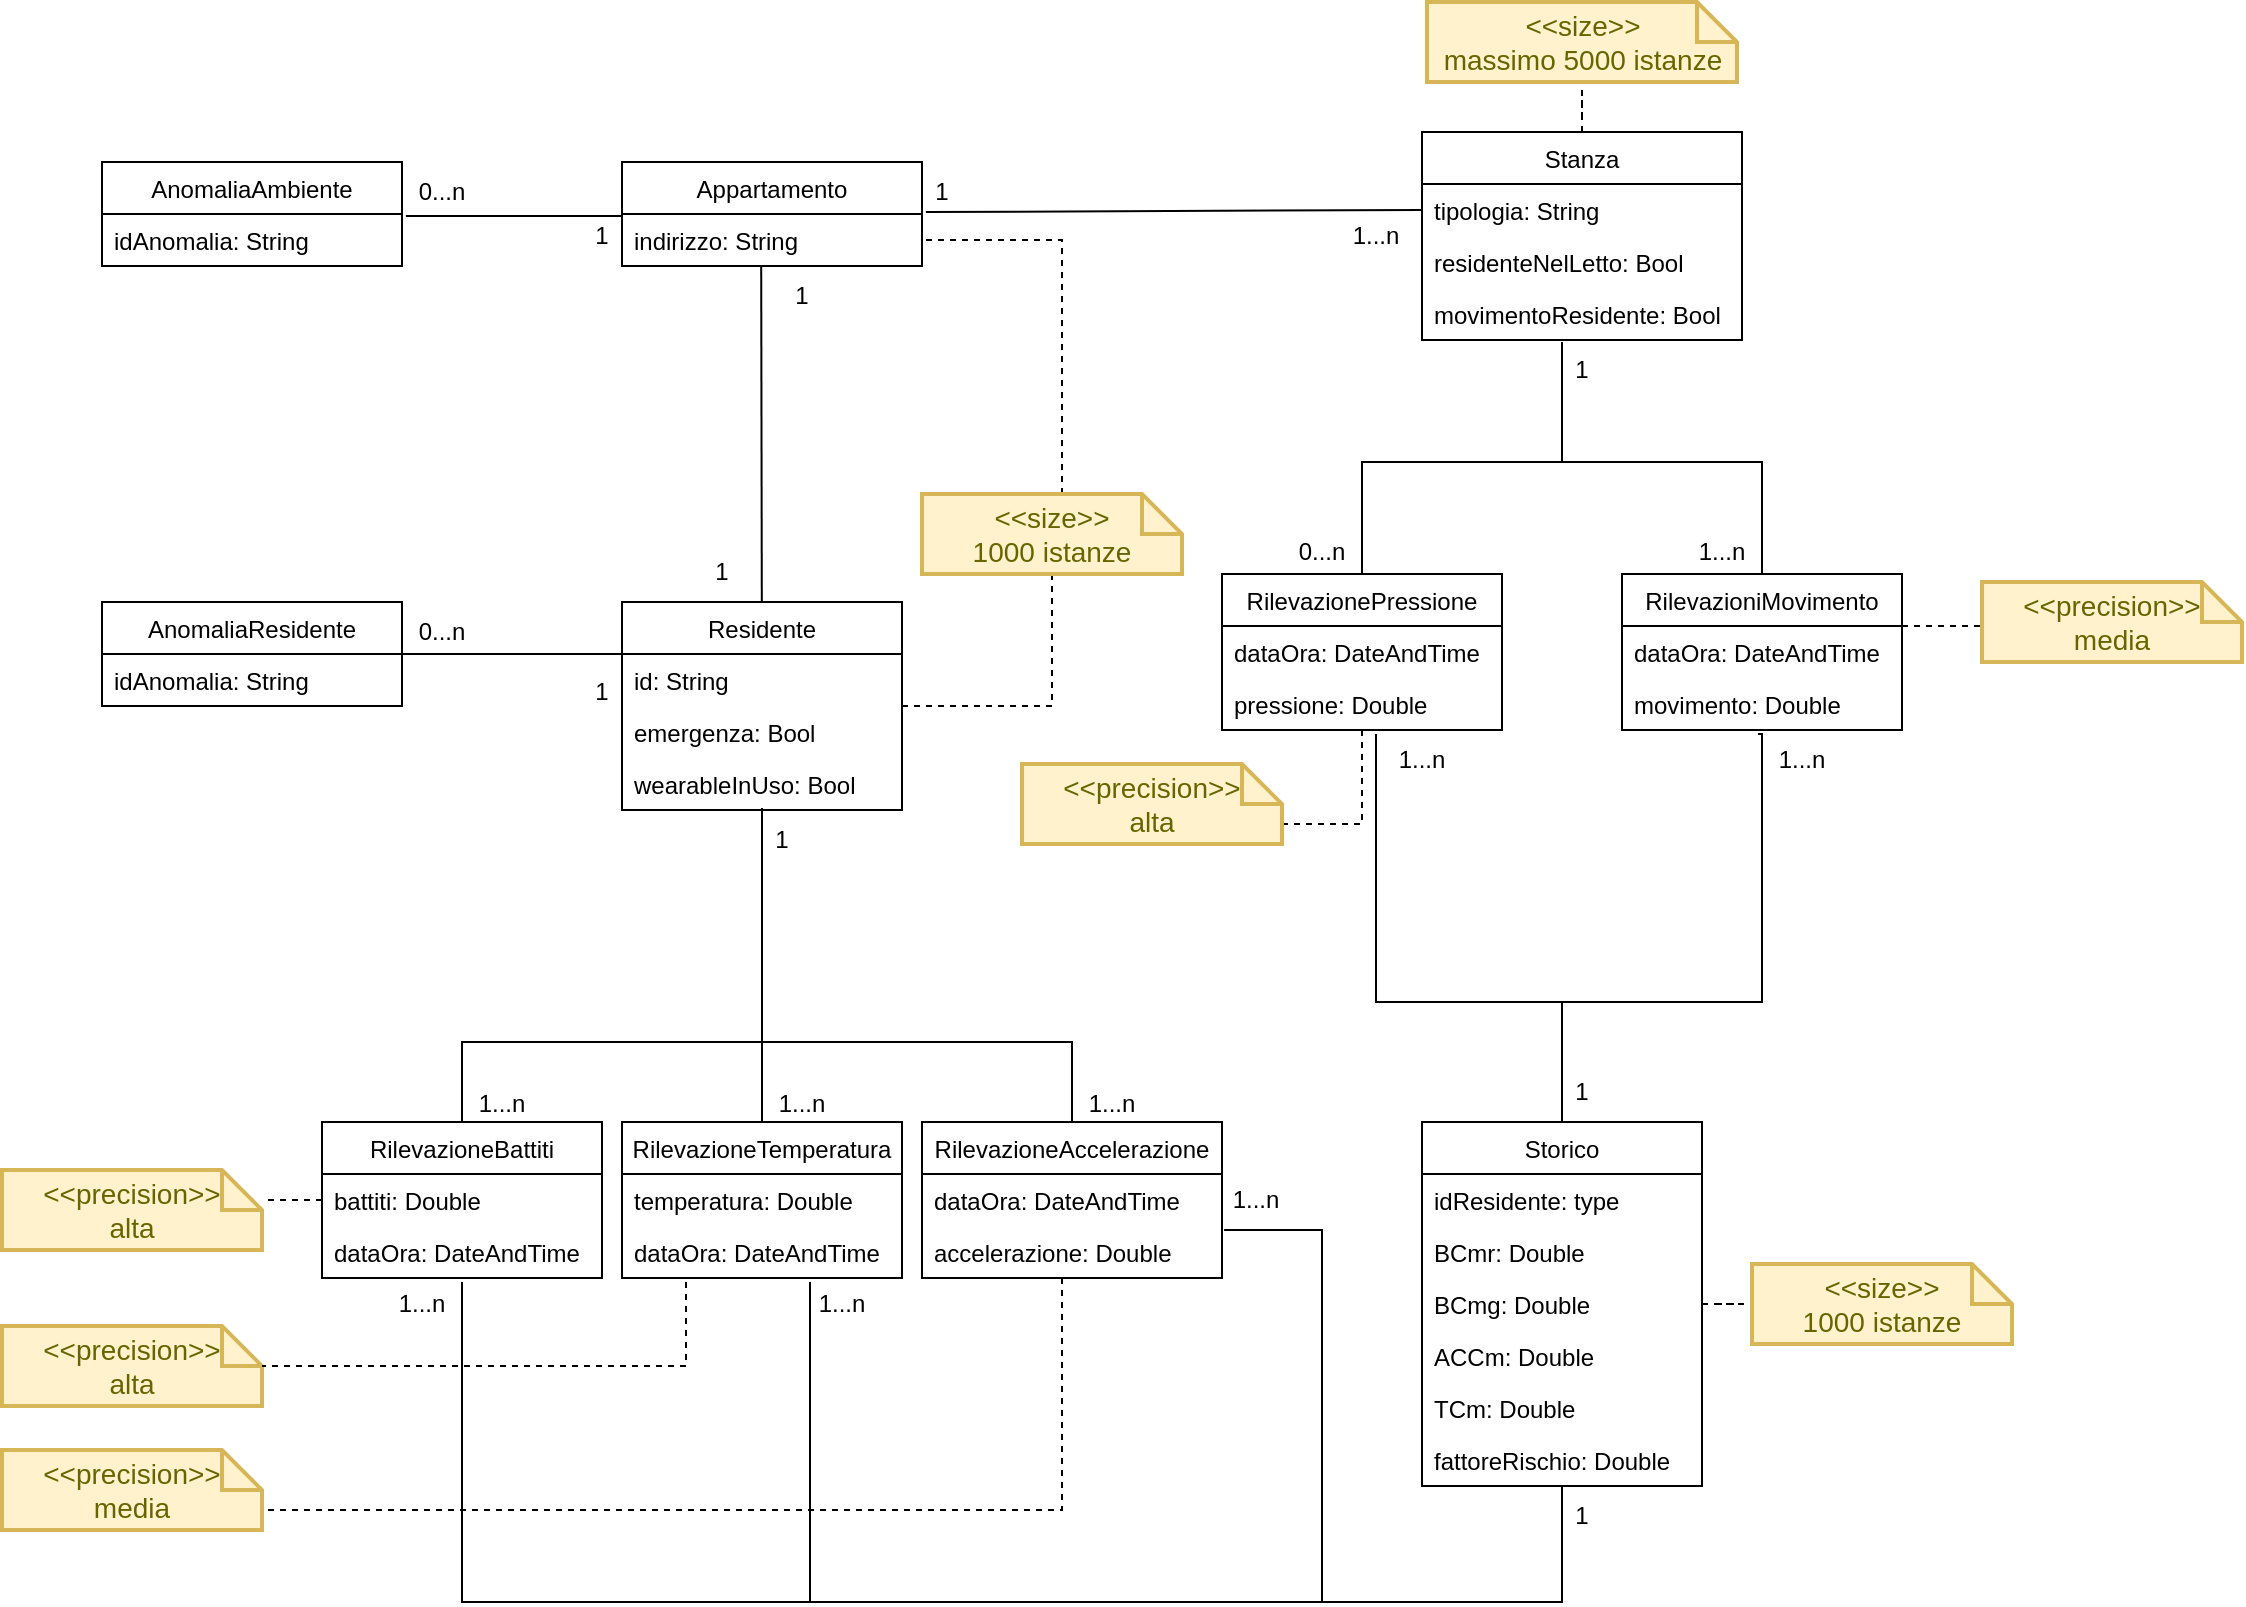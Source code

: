 <mxfile version="20.3.0" type="device"><diagram id="WO7DhAfLoQNvGxGaE5zZ" name="Page-1"><mxGraphModel dx="2272" dy="1957" grid="1" gridSize="10" guides="1" tooltips="1" connect="1" arrows="1" fold="1" page="1" pageScale="1" pageWidth="850" pageHeight="1100" math="0" shadow="0"><root><mxCell id="0"/><mxCell id="1" parent="0"/><mxCell id="sSwHK__RhGpUzQnZFzN2-1" value="Appartamento" style="swimlane;fontStyle=0;childLayout=stackLayout;horizontal=1;startSize=26;fillColor=none;horizontalStack=0;resizeParent=1;resizeParentMax=0;resizeLast=0;collapsible=1;marginBottom=0;" parent="1" vertex="1"><mxGeometry x="150" y="80" width="150" height="52" as="geometry"><mxRectangle x="40" y="40" width="100" height="30" as="alternateBounds"/></mxGeometry></mxCell><mxCell id="sSwHK__RhGpUzQnZFzN2-2" value="indirizzo: String" style="text;strokeColor=none;fillColor=none;align=left;verticalAlign=top;spacingLeft=4;spacingRight=4;overflow=hidden;rotatable=0;points=[[0,0.5],[1,0.5]];portConstraint=eastwest;" parent="sSwHK__RhGpUzQnZFzN2-1" vertex="1"><mxGeometry y="26" width="150" height="26" as="geometry"/></mxCell><mxCell id="sSwHK__RhGpUzQnZFzN2-77" style="edgeStyle=orthogonalEdgeStyle;rounded=0;orthogonalLoop=1;jettySize=auto;html=1;entryX=0.5;entryY=1;entryDx=0;entryDy=0;entryPerimeter=0;dashed=1;endArrow=none;endFill=0;" parent="1" source="sSwHK__RhGpUzQnZFzN2-6" target="sSwHK__RhGpUzQnZFzN2-76" edge="1"><mxGeometry relative="1" as="geometry"/></mxCell><mxCell id="sSwHK__RhGpUzQnZFzN2-6" value="Stanza" style="swimlane;fontStyle=0;childLayout=stackLayout;horizontal=1;startSize=26;fillColor=none;horizontalStack=0;resizeParent=1;resizeParentMax=0;resizeLast=0;collapsible=1;marginBottom=0;" parent="1" vertex="1"><mxGeometry x="550" y="65" width="160" height="104" as="geometry"/></mxCell><mxCell id="sSwHK__RhGpUzQnZFzN2-7" value="tipologia: String" style="text;strokeColor=none;fillColor=none;align=left;verticalAlign=top;spacingLeft=4;spacingRight=4;overflow=hidden;rotatable=0;points=[[0,0.5],[1,0.5]];portConstraint=eastwest;" parent="sSwHK__RhGpUzQnZFzN2-6" vertex="1"><mxGeometry y="26" width="160" height="26" as="geometry"/></mxCell><mxCell id="sSwHK__RhGpUzQnZFzN2-37" value="residenteNelLetto: Bool" style="text;strokeColor=none;fillColor=none;align=left;verticalAlign=top;spacingLeft=4;spacingRight=4;overflow=hidden;rotatable=0;points=[[0,0.5],[1,0.5]];portConstraint=eastwest;" parent="sSwHK__RhGpUzQnZFzN2-6" vertex="1"><mxGeometry y="52" width="160" height="26" as="geometry"/></mxCell><mxCell id="CDQp28ZDIOVQzvjSDbbO-14" value="movimentoResidente: Bool" style="text;strokeColor=none;fillColor=none;align=left;verticalAlign=top;spacingLeft=4;spacingRight=4;overflow=hidden;rotatable=0;points=[[0,0.5],[1,0.5]];portConstraint=eastwest;" vertex="1" parent="sSwHK__RhGpUzQnZFzN2-6"><mxGeometry y="78" width="160" height="26" as="geometry"/></mxCell><mxCell id="n2ziMS0ma2q-zLLjiRqA-52" style="edgeStyle=orthogonalEdgeStyle;rounded=0;orthogonalLoop=1;jettySize=auto;html=1;entryX=0.5;entryY=1;entryDx=0;entryDy=0;entryPerimeter=0;dashed=1;endArrow=none;endFill=0;" parent="1" source="sSwHK__RhGpUzQnZFzN2-25" target="sSwHK__RhGpUzQnZFzN2-74" edge="1"><mxGeometry relative="1" as="geometry"/></mxCell><mxCell id="sSwHK__RhGpUzQnZFzN2-25" value="Residente" style="swimlane;fontStyle=0;childLayout=stackLayout;horizontal=1;startSize=26;fillColor=none;horizontalStack=0;resizeParent=1;resizeParentMax=0;resizeLast=0;collapsible=1;marginBottom=0;" parent="1" vertex="1"><mxGeometry x="150" y="300" width="140" height="104" as="geometry"/></mxCell><mxCell id="sSwHK__RhGpUzQnZFzN2-26" value="id: String" style="text;strokeColor=none;fillColor=none;align=left;verticalAlign=top;spacingLeft=4;spacingRight=4;overflow=hidden;rotatable=0;points=[[0,0.5],[1,0.5]];portConstraint=eastwest;" parent="sSwHK__RhGpUzQnZFzN2-25" vertex="1"><mxGeometry y="26" width="140" height="26" as="geometry"/></mxCell><mxCell id="sSwHK__RhGpUzQnZFzN2-27" value="emergenza: Bool" style="text;strokeColor=none;fillColor=none;align=left;verticalAlign=top;spacingLeft=4;spacingRight=4;overflow=hidden;rotatable=0;points=[[0,0.5],[1,0.5]];portConstraint=eastwest;" parent="sSwHK__RhGpUzQnZFzN2-25" vertex="1"><mxGeometry y="52" width="140" height="26" as="geometry"/></mxCell><mxCell id="sSwHK__RhGpUzQnZFzN2-28" value="wearableInUso: Bool" style="text;strokeColor=none;fillColor=none;align=left;verticalAlign=top;spacingLeft=4;spacingRight=4;overflow=hidden;rotatable=0;points=[[0,0.5],[1,0.5]];portConstraint=eastwest;" parent="sSwHK__RhGpUzQnZFzN2-25" vertex="1"><mxGeometry y="78" width="140" height="26" as="geometry"/></mxCell><mxCell id="sSwHK__RhGpUzQnZFzN2-35" value="1" style="text;html=1;strokeColor=none;fillColor=none;align=center;verticalAlign=middle;whiteSpace=wrap;rounded=0;" parent="1" vertex="1"><mxGeometry x="210" y="132" width="60" height="30" as="geometry"/></mxCell><mxCell id="sSwHK__RhGpUzQnZFzN2-111" style="edgeStyle=orthogonalEdgeStyle;rounded=0;orthogonalLoop=1;jettySize=auto;html=1;entryX=0;entryY=0.5;entryDx=0;entryDy=0;entryPerimeter=0;dashed=1;endArrow=none;endFill=0;" parent="1" source="sSwHK__RhGpUzQnZFzN2-56" target="sSwHK__RhGpUzQnZFzN2-110" edge="1"><mxGeometry relative="1" as="geometry"/></mxCell><mxCell id="sSwHK__RhGpUzQnZFzN2-56" value="Storico" style="swimlane;fontStyle=0;childLayout=stackLayout;horizontal=1;startSize=26;fillColor=none;horizontalStack=0;resizeParent=1;resizeParentMax=0;resizeLast=0;collapsible=1;marginBottom=0;" parent="1" vertex="1"><mxGeometry x="550" y="560" width="140" height="182" as="geometry"/></mxCell><mxCell id="sSwHK__RhGpUzQnZFzN2-57" value="idResidente: type" style="text;strokeColor=none;fillColor=none;align=left;verticalAlign=top;spacingLeft=4;spacingRight=4;overflow=hidden;rotatable=0;points=[[0,0.5],[1,0.5]];portConstraint=eastwest;" parent="sSwHK__RhGpUzQnZFzN2-56" vertex="1"><mxGeometry y="26" width="140" height="26" as="geometry"/></mxCell><mxCell id="sSwHK__RhGpUzQnZFzN2-43" value="BCmr: Double" style="text;strokeColor=none;fillColor=none;align=left;verticalAlign=top;spacingLeft=4;spacingRight=4;overflow=hidden;rotatable=0;points=[[0,0.5],[1,0.5]];portConstraint=eastwest;" parent="sSwHK__RhGpUzQnZFzN2-56" vertex="1"><mxGeometry y="52" width="140" height="26" as="geometry"/></mxCell><mxCell id="sSwHK__RhGpUzQnZFzN2-42" value="BCmg: Double" style="text;strokeColor=none;fillColor=none;align=left;verticalAlign=top;spacingLeft=4;spacingRight=4;overflow=hidden;rotatable=0;points=[[0,0.5],[1,0.5]];portConstraint=eastwest;" parent="sSwHK__RhGpUzQnZFzN2-56" vertex="1"><mxGeometry y="78" width="140" height="26" as="geometry"/></mxCell><mxCell id="sSwHK__RhGpUzQnZFzN2-44" value="ACCm: Double" style="text;strokeColor=none;fillColor=none;align=left;verticalAlign=top;spacingLeft=4;spacingRight=4;overflow=hidden;rotatable=0;points=[[0,0.5],[1,0.5]];portConstraint=eastwest;" parent="sSwHK__RhGpUzQnZFzN2-56" vertex="1"><mxGeometry y="104" width="140" height="26" as="geometry"/></mxCell><mxCell id="sSwHK__RhGpUzQnZFzN2-46" value="TCm: Double" style="text;strokeColor=none;fillColor=none;align=left;verticalAlign=top;spacingLeft=4;spacingRight=4;overflow=hidden;rotatable=0;points=[[0,0.5],[1,0.5]];portConstraint=eastwest;" parent="sSwHK__RhGpUzQnZFzN2-56" vertex="1"><mxGeometry y="130" width="140" height="26" as="geometry"/></mxCell><mxCell id="n2ziMS0ma2q-zLLjiRqA-23" value="fattoreRischio: Double" style="text;strokeColor=none;fillColor=none;align=left;verticalAlign=top;spacingLeft=4;spacingRight=4;overflow=hidden;rotatable=0;points=[[0,0.5],[1,0.5]];portConstraint=eastwest;" parent="sSwHK__RhGpUzQnZFzN2-56" vertex="1"><mxGeometry y="156" width="140" height="26" as="geometry"/></mxCell><mxCell id="sSwHK__RhGpUzQnZFzN2-79" style="edgeStyle=orthogonalEdgeStyle;rounded=0;orthogonalLoop=1;jettySize=auto;html=1;dashed=1;endArrow=none;endFill=0;entryX=1;entryY=0.5;entryDx=0;entryDy=0;" parent="1" source="sSwHK__RhGpUzQnZFzN2-74" target="sSwHK__RhGpUzQnZFzN2-2" edge="1"><mxGeometry relative="1" as="geometry"><mxPoint x="370" y="170" as="targetPoint"/><Array as="points"><mxPoint x="370" y="119"/></Array></mxGeometry></mxCell><mxCell id="sSwHK__RhGpUzQnZFzN2-74" value="&amp;lt;&amp;lt;size&amp;gt;&amp;gt;&lt;br&gt;1000 istanze" style="shape=note;strokeWidth=2;fontSize=14;size=20;whiteSpace=wrap;html=1;fillColor=#fff2cc;strokeColor=#d6b656;fontColor=#666600;" parent="1" vertex="1"><mxGeometry x="300" y="246" width="130" height="40" as="geometry"/></mxCell><mxCell id="sSwHK__RhGpUzQnZFzN2-76" value="&amp;lt;&amp;lt;size&amp;gt;&amp;gt;&lt;br&gt;massimo 5000 istanze" style="shape=note;strokeWidth=2;fontSize=14;size=20;whiteSpace=wrap;html=1;fillColor=#fff2cc;strokeColor=#d6b656;fontColor=#666600;" parent="1" vertex="1"><mxGeometry x="552.5" width="155" height="40" as="geometry"/></mxCell><mxCell id="n2ziMS0ma2q-zLLjiRqA-41" style="edgeStyle=orthogonalEdgeStyle;rounded=0;orthogonalLoop=1;jettySize=auto;html=1;entryX=0;entryY=0;entryDx=130;entryDy=30;entryPerimeter=0;dashed=1;endArrow=none;endFill=0;" parent="1" source="sSwHK__RhGpUzQnZFzN2-80" target="sSwHK__RhGpUzQnZFzN2-101" edge="1"><mxGeometry relative="1" as="geometry"/></mxCell><mxCell id="sSwHK__RhGpUzQnZFzN2-80" value="RilevazionePressione" style="swimlane;fontStyle=0;childLayout=stackLayout;horizontal=1;startSize=26;fillColor=none;horizontalStack=0;resizeParent=1;resizeParentMax=0;resizeLast=0;collapsible=1;marginBottom=0;" parent="1" vertex="1"><mxGeometry x="450" y="286" width="140" height="78" as="geometry"/></mxCell><mxCell id="Cuu1oooCDhuwHbOR3WT5-2" value="dataOra: DateAndTime" style="text;strokeColor=none;fillColor=none;align=left;verticalAlign=top;spacingLeft=4;spacingRight=4;overflow=hidden;rotatable=0;points=[[0,0.5],[1,0.5]];portConstraint=eastwest;" parent="sSwHK__RhGpUzQnZFzN2-80" vertex="1"><mxGeometry y="26" width="140" height="26" as="geometry"/></mxCell><mxCell id="sSwHK__RhGpUzQnZFzN2-81" value="pressione: Double" style="text;strokeColor=none;fillColor=none;align=left;verticalAlign=top;spacingLeft=4;spacingRight=4;overflow=hidden;rotatable=0;points=[[0,0.5],[1,0.5]];portConstraint=eastwest;" parent="sSwHK__RhGpUzQnZFzN2-80" vertex="1"><mxGeometry y="52" width="140" height="26" as="geometry"/></mxCell><mxCell id="n2ziMS0ma2q-zLLjiRqA-39" style="edgeStyle=orthogonalEdgeStyle;rounded=0;orthogonalLoop=1;jettySize=auto;html=1;entryX=0;entryY=0.5;entryDx=0;entryDy=0;entryPerimeter=0;endArrow=none;endFill=0;dashed=1;" parent="1" source="sSwHK__RhGpUzQnZFzN2-84" target="sSwHK__RhGpUzQnZFzN2-102" edge="1"><mxGeometry relative="1" as="geometry"><Array as="points"><mxPoint x="840" y="312"/></Array></mxGeometry></mxCell><mxCell id="sSwHK__RhGpUzQnZFzN2-84" value="RilevazioniMovimento" style="swimlane;fontStyle=0;childLayout=stackLayout;horizontal=1;startSize=26;fillColor=none;horizontalStack=0;resizeParent=1;resizeParentMax=0;resizeLast=0;collapsible=1;marginBottom=0;" parent="1" vertex="1"><mxGeometry x="650" y="286" width="140" height="78" as="geometry"/></mxCell><mxCell id="Cuu1oooCDhuwHbOR3WT5-1" value="dataOra: DateAndTime" style="text;strokeColor=none;fillColor=none;align=left;verticalAlign=top;spacingLeft=4;spacingRight=4;overflow=hidden;rotatable=0;points=[[0,0.5],[1,0.5]];portConstraint=eastwest;" parent="sSwHK__RhGpUzQnZFzN2-84" vertex="1"><mxGeometry y="26" width="140" height="26" as="geometry"/></mxCell><mxCell id="sSwHK__RhGpUzQnZFzN2-85" value="movimento: Double" style="text;strokeColor=none;fillColor=none;align=left;verticalAlign=top;spacingLeft=4;spacingRight=4;overflow=hidden;rotatable=0;points=[[0,0.5],[1,0.5]];portConstraint=eastwest;" parent="sSwHK__RhGpUzQnZFzN2-84" vertex="1"><mxGeometry y="52" width="140" height="26" as="geometry"/></mxCell><mxCell id="n2ziMS0ma2q-zLLjiRqA-21" style="edgeStyle=orthogonalEdgeStyle;rounded=0;orthogonalLoop=1;jettySize=auto;html=1;dashed=1;endArrow=none;endFill=0;" parent="1" source="sSwHK__RhGpUzQnZFzN2-89" target="sSwHK__RhGpUzQnZFzN2-99" edge="1"><mxGeometry relative="1" as="geometry"><Array as="points"><mxPoint y="610"/><mxPoint y="610"/></Array></mxGeometry></mxCell><mxCell id="sSwHK__RhGpUzQnZFzN2-89" value="RilevazioneBattiti" style="swimlane;fontStyle=0;childLayout=stackLayout;horizontal=1;startSize=26;fillColor=none;horizontalStack=0;resizeParent=1;resizeParentMax=0;resizeLast=0;collapsible=1;marginBottom=0;" parent="1" vertex="1"><mxGeometry y="560" width="140" height="78" as="geometry"/></mxCell><mxCell id="sSwHK__RhGpUzQnZFzN2-90" value="battiti: Double" style="text;strokeColor=none;fillColor=none;align=left;verticalAlign=top;spacingLeft=4;spacingRight=4;overflow=hidden;rotatable=0;points=[[0,0.5],[1,0.5]];portConstraint=eastwest;" parent="sSwHK__RhGpUzQnZFzN2-89" vertex="1"><mxGeometry y="26" width="140" height="26" as="geometry"/></mxCell><mxCell id="Cuu1oooCDhuwHbOR3WT5-3" value="dataOra: DateAndTime" style="text;strokeColor=none;fillColor=none;align=left;verticalAlign=top;spacingLeft=4;spacingRight=4;overflow=hidden;rotatable=0;points=[[0,0.5],[1,0.5]];portConstraint=eastwest;" parent="sSwHK__RhGpUzQnZFzN2-89" vertex="1"><mxGeometry y="52" width="140" height="26" as="geometry"/></mxCell><mxCell id="sSwHK__RhGpUzQnZFzN2-91" value="RilevazioneTemperatura" style="swimlane;fontStyle=0;childLayout=stackLayout;horizontal=1;startSize=26;fillColor=none;horizontalStack=0;resizeParent=1;resizeParentMax=0;resizeLast=0;collapsible=1;marginBottom=0;" parent="1" vertex="1"><mxGeometry x="150" y="560" width="140" height="78" as="geometry"/></mxCell><mxCell id="sSwHK__RhGpUzQnZFzN2-92" value="temperatura: Double" style="text;strokeColor=none;fillColor=none;align=left;verticalAlign=top;spacingLeft=4;spacingRight=4;overflow=hidden;rotatable=0;points=[[0,0.5],[1,0.5]];portConstraint=eastwest;" parent="sSwHK__RhGpUzQnZFzN2-91" vertex="1"><mxGeometry y="26" width="140" height="26" as="geometry"/></mxCell><mxCell id="Cuu1oooCDhuwHbOR3WT5-4" value="dataOra: DateAndTime" style="text;strokeColor=none;fillColor=none;align=left;verticalAlign=top;spacingLeft=4;spacingRight=4;overflow=hidden;rotatable=0;points=[[0,0.5],[1,0.5]];portConstraint=eastwest;" parent="sSwHK__RhGpUzQnZFzN2-91" vertex="1"><mxGeometry y="52" width="140" height="26" as="geometry"/></mxCell><mxCell id="n2ziMS0ma2q-zLLjiRqA-20" style="edgeStyle=orthogonalEdgeStyle;rounded=0;orthogonalLoop=1;jettySize=auto;html=1;entryX=0;entryY=0;entryDx=130;entryDy=30;entryPerimeter=0;dashed=1;endArrow=none;endFill=0;" parent="1" source="sSwHK__RhGpUzQnZFzN2-93" target="sSwHK__RhGpUzQnZFzN2-100" edge="1"><mxGeometry relative="1" as="geometry"><Array as="points"><mxPoint x="370" y="754"/></Array></mxGeometry></mxCell><mxCell id="sSwHK__RhGpUzQnZFzN2-93" value="RilevazioneAccelerazione" style="swimlane;fontStyle=0;childLayout=stackLayout;horizontal=1;startSize=26;fillColor=none;horizontalStack=0;resizeParent=1;resizeParentMax=0;resizeLast=0;collapsible=1;marginBottom=0;" parent="1" vertex="1"><mxGeometry x="300" y="560" width="150" height="78" as="geometry"/></mxCell><mxCell id="Cuu1oooCDhuwHbOR3WT5-6" value="dataOra: DateAndTime" style="text;strokeColor=none;fillColor=none;align=left;verticalAlign=top;spacingLeft=4;spacingRight=4;overflow=hidden;rotatable=0;points=[[0,0.5],[1,0.5]];portConstraint=eastwest;" parent="sSwHK__RhGpUzQnZFzN2-93" vertex="1"><mxGeometry y="26" width="150" height="26" as="geometry"/></mxCell><mxCell id="sSwHK__RhGpUzQnZFzN2-94" value="accelerazione: Double" style="text;strokeColor=none;fillColor=none;align=left;verticalAlign=top;spacingLeft=4;spacingRight=4;overflow=hidden;rotatable=0;points=[[0,0.5],[1,0.5]];portConstraint=eastwest;" parent="sSwHK__RhGpUzQnZFzN2-93" vertex="1"><mxGeometry y="52" width="150" height="26" as="geometry"/></mxCell><mxCell id="sSwHK__RhGpUzQnZFzN2-98" value="&amp;lt;&amp;lt;precision&amp;gt;&amp;gt;&lt;br&gt;alta" style="shape=note;strokeWidth=2;fontSize=14;size=20;whiteSpace=wrap;html=1;fillColor=#fff2cc;strokeColor=#d6b656;fontColor=#666600;" parent="1" vertex="1"><mxGeometry x="-160" y="662" width="130" height="40" as="geometry"/></mxCell><mxCell id="sSwHK__RhGpUzQnZFzN2-99" value="&amp;lt;&amp;lt;precision&amp;gt;&amp;gt;&lt;br&gt;alta" style="shape=note;strokeWidth=2;fontSize=14;size=20;whiteSpace=wrap;html=1;fillColor=#fff2cc;strokeColor=#d6b656;fontColor=#666600;" parent="1" vertex="1"><mxGeometry x="-160" y="584" width="130" height="40" as="geometry"/></mxCell><mxCell id="sSwHK__RhGpUzQnZFzN2-100" value="&amp;lt;&amp;lt;precision&amp;gt;&amp;gt;&lt;br&gt;media" style="shape=note;strokeWidth=2;fontSize=14;size=20;whiteSpace=wrap;html=1;fillColor=#fff2cc;strokeColor=#d6b656;fontColor=#666600;" parent="1" vertex="1"><mxGeometry x="-160" y="724" width="130" height="40" as="geometry"/></mxCell><mxCell id="sSwHK__RhGpUzQnZFzN2-101" value="&amp;lt;&amp;lt;precision&amp;gt;&amp;gt;&lt;br&gt;alta" style="shape=note;strokeWidth=2;fontSize=14;size=20;whiteSpace=wrap;html=1;fillColor=#fff2cc;strokeColor=#d6b656;fontColor=#666600;" parent="1" vertex="1"><mxGeometry x="350" y="381" width="130" height="40" as="geometry"/></mxCell><mxCell id="sSwHK__RhGpUzQnZFzN2-102" value="&amp;lt;&amp;lt;precision&amp;gt;&amp;gt;&lt;br&gt;media" style="shape=note;strokeWidth=2;fontSize=14;size=20;whiteSpace=wrap;html=1;fillColor=#fff2cc;strokeColor=#d6b656;fontColor=#666600;" parent="1" vertex="1"><mxGeometry x="830" y="290" width="130" height="40" as="geometry"/></mxCell><mxCell id="sSwHK__RhGpUzQnZFzN2-110" value="&amp;lt;&amp;lt;size&amp;gt;&amp;gt;&lt;br&gt;1000 istanze" style="shape=note;strokeWidth=2;fontSize=14;size=20;whiteSpace=wrap;html=1;fillColor=#fff2cc;strokeColor=#d6b656;fontColor=#666600;" parent="1" vertex="1"><mxGeometry x="715" y="631" width="130" height="40" as="geometry"/></mxCell><mxCell id="n2ziMS0ma2q-zLLjiRqA-12" value="" style="endArrow=none;html=1;rounded=0;exitX=0.5;exitY=0;exitDx=0;exitDy=0;" parent="1" source="sSwHK__RhGpUzQnZFzN2-91" edge="1"><mxGeometry width="50" height="50" relative="1" as="geometry"><mxPoint x="510" y="560" as="sourcePoint"/><mxPoint x="220" y="520" as="targetPoint"/></mxGeometry></mxCell><mxCell id="n2ziMS0ma2q-zLLjiRqA-13" value="" style="endArrow=none;html=1;rounded=0;exitX=0.5;exitY=0;exitDx=0;exitDy=0;edgeStyle=orthogonalEdgeStyle;" parent="1" source="sSwHK__RhGpUzQnZFzN2-93" edge="1"><mxGeometry width="50" height="50" relative="1" as="geometry"><mxPoint x="404.96" y="496.988" as="sourcePoint"/><mxPoint x="220" y="520" as="targetPoint"/><Array as="points"><mxPoint x="375" y="520"/></Array></mxGeometry></mxCell><mxCell id="n2ziMS0ma2q-zLLjiRqA-14" value="1" style="text;html=1;strokeColor=none;fillColor=none;align=center;verticalAlign=middle;whiteSpace=wrap;rounded=0;" parent="1" vertex="1"><mxGeometry x="200" y="404" width="60" height="30" as="geometry"/></mxCell><mxCell id="n2ziMS0ma2q-zLLjiRqA-17" value="1...n" style="text;html=1;strokeColor=none;fillColor=none;align=center;verticalAlign=middle;whiteSpace=wrap;rounded=0;" parent="1" vertex="1"><mxGeometry x="365" y="536" width="60" height="30" as="geometry"/></mxCell><mxCell id="n2ziMS0ma2q-zLLjiRqA-18" value="1...n" style="text;html=1;strokeColor=none;fillColor=none;align=center;verticalAlign=middle;whiteSpace=wrap;rounded=0;" parent="1" vertex="1"><mxGeometry x="210" y="536" width="60" height="30" as="geometry"/></mxCell><mxCell id="n2ziMS0ma2q-zLLjiRqA-19" value="1...n" style="text;html=1;strokeColor=none;fillColor=none;align=center;verticalAlign=middle;whiteSpace=wrap;rounded=0;" parent="1" vertex="1"><mxGeometry x="60" y="536" width="60" height="30" as="geometry"/></mxCell><mxCell id="n2ziMS0ma2q-zLLjiRqA-22" value="" style="endArrow=none;dashed=1;html=1;rounded=0;edgeStyle=orthogonalEdgeStyle;entryX=0;entryY=0;entryDx=130;entryDy=20;entryPerimeter=0;" parent="1" target="sSwHK__RhGpUzQnZFzN2-98" edge="1"><mxGeometry width="50" height="50" relative="1" as="geometry"><mxPoint x="182" y="640" as="sourcePoint"/><mxPoint x="-20" y="682" as="targetPoint"/><Array as="points"><mxPoint x="182" y="682"/></Array></mxGeometry></mxCell><mxCell id="n2ziMS0ma2q-zLLjiRqA-27" value="" style="endArrow=none;html=1;rounded=0;edgeStyle=orthogonalEdgeStyle;exitX=1.007;exitY=0.077;exitDx=0;exitDy=0;exitPerimeter=0;" parent="1" source="sSwHK__RhGpUzQnZFzN2-94" edge="1"><mxGeometry width="50" height="50" relative="1" as="geometry"><mxPoint x="510" y="710" as="sourcePoint"/><mxPoint x="500" y="800" as="targetPoint"/><Array as="points"><mxPoint x="500" y="614"/></Array></mxGeometry></mxCell><mxCell id="n2ziMS0ma2q-zLLjiRqA-28" value="1" style="text;html=1;strokeColor=none;fillColor=none;align=center;verticalAlign=middle;whiteSpace=wrap;rounded=0;" parent="1" vertex="1"><mxGeometry x="600" y="742" width="60" height="30" as="geometry"/></mxCell><mxCell id="n2ziMS0ma2q-zLLjiRqA-30" value="1...n" style="text;html=1;strokeColor=none;fillColor=none;align=center;verticalAlign=middle;whiteSpace=wrap;rounded=0;" parent="1" vertex="1"><mxGeometry x="437" y="584" width="60" height="30" as="geometry"/></mxCell><mxCell id="n2ziMS0ma2q-zLLjiRqA-33" value="1...n" style="text;html=1;strokeColor=none;fillColor=none;align=center;verticalAlign=middle;whiteSpace=wrap;rounded=0;" parent="1" vertex="1"><mxGeometry x="20" y="636" width="60" height="30" as="geometry"/></mxCell><mxCell id="n2ziMS0ma2q-zLLjiRqA-34" value="" style="endArrow=none;html=1;rounded=0;edgeStyle=orthogonalEdgeStyle;" parent="1" edge="1"><mxGeometry width="50" height="50" relative="1" as="geometry"><mxPoint x="244" y="640" as="sourcePoint"/><mxPoint x="390" y="800" as="targetPoint"/><Array as="points"><mxPoint x="244" y="800"/></Array></mxGeometry></mxCell><mxCell id="n2ziMS0ma2q-zLLjiRqA-35" value="1...n" style="text;html=1;strokeColor=none;fillColor=none;align=center;verticalAlign=middle;whiteSpace=wrap;rounded=0;" parent="1" vertex="1"><mxGeometry x="230" y="642" width="60" height="18" as="geometry"/></mxCell><mxCell id="n2ziMS0ma2q-zLLjiRqA-47" value="1...n" style="text;html=1;strokeColor=none;fillColor=none;align=center;verticalAlign=middle;whiteSpace=wrap;rounded=0;" parent="1" vertex="1"><mxGeometry x="670" y="260" width="60" height="30" as="geometry"/></mxCell><mxCell id="n2ziMS0ma2q-zLLjiRqA-48" value="0...n" style="text;html=1;strokeColor=none;fillColor=none;align=center;verticalAlign=middle;whiteSpace=wrap;rounded=0;" parent="1" vertex="1"><mxGeometry x="470" y="260" width="60" height="30" as="geometry"/></mxCell><mxCell id="n2ziMS0ma2q-zLLjiRqA-49" value="1" style="text;html=1;strokeColor=none;fillColor=none;align=center;verticalAlign=middle;whiteSpace=wrap;rounded=0;" parent="1" vertex="1"><mxGeometry x="600" y="530" width="60" height="30" as="geometry"/></mxCell><mxCell id="n2ziMS0ma2q-zLLjiRqA-50" value="1...n" style="text;html=1;strokeColor=none;fillColor=none;align=center;verticalAlign=middle;whiteSpace=wrap;rounded=0;" parent="1" vertex="1"><mxGeometry x="710" y="364" width="60" height="30" as="geometry"/></mxCell><mxCell id="n2ziMS0ma2q-zLLjiRqA-51" value="1...n" style="text;html=1;strokeColor=none;fillColor=none;align=center;verticalAlign=middle;whiteSpace=wrap;rounded=0;" parent="1" vertex="1"><mxGeometry x="520" y="364" width="60" height="30" as="geometry"/></mxCell><mxCell id="CDQp28ZDIOVQzvjSDbbO-1" value="" style="endArrow=none;html=1;rounded=0;exitX=0.464;exitY=1;exitDx=0;exitDy=0;exitPerimeter=0;" edge="1" parent="1" source="sSwHK__RhGpUzQnZFzN2-2" target="sSwHK__RhGpUzQnZFzN2-25"><mxGeometry width="50" height="50" relative="1" as="geometry"><mxPoint x="240" y="210" as="sourcePoint"/><mxPoint x="580" y="360" as="targetPoint"/></mxGeometry></mxCell><mxCell id="CDQp28ZDIOVQzvjSDbbO-2" value="1" style="text;html=1;strokeColor=none;fillColor=none;align=center;verticalAlign=middle;whiteSpace=wrap;rounded=0;" vertex="1" parent="1"><mxGeometry x="170" y="270" width="60" height="30" as="geometry"/></mxCell><mxCell id="CDQp28ZDIOVQzvjSDbbO-3" value="" style="endArrow=none;html=1;rounded=0;exitX=1.013;exitY=-0.038;exitDx=0;exitDy=0;exitPerimeter=0;entryX=0;entryY=0.5;entryDx=0;entryDy=0;" edge="1" parent="1" source="sSwHK__RhGpUzQnZFzN2-2" target="sSwHK__RhGpUzQnZFzN2-7"><mxGeometry width="50" height="50" relative="1" as="geometry"><mxPoint x="229.6" y="142" as="sourcePoint"/><mxPoint x="510" y="70" as="targetPoint"/></mxGeometry></mxCell><mxCell id="CDQp28ZDIOVQzvjSDbbO-4" value="1" style="text;html=1;strokeColor=none;fillColor=none;align=center;verticalAlign=middle;whiteSpace=wrap;rounded=0;" vertex="1" parent="1"><mxGeometry x="280" y="80" width="60" height="30" as="geometry"/></mxCell><mxCell id="CDQp28ZDIOVQzvjSDbbO-5" value="1...n" style="text;html=1;strokeColor=none;fillColor=none;align=center;verticalAlign=middle;whiteSpace=wrap;rounded=0;" vertex="1" parent="1"><mxGeometry x="497" y="102" width="60" height="30" as="geometry"/></mxCell><mxCell id="CDQp28ZDIOVQzvjSDbbO-6" value="" style="endArrow=none;html=1;rounded=0;edgeStyle=orthogonalEdgeStyle;exitX=0.5;exitY=0;exitDx=0;exitDy=0;" edge="1" parent="1" source="sSwHK__RhGpUzQnZFzN2-80"><mxGeometry width="50" height="50" relative="1" as="geometry"><mxPoint x="480" y="220" as="sourcePoint"/><mxPoint x="620" y="170" as="targetPoint"/><Array as="points"><mxPoint x="520" y="230"/><mxPoint x="620" y="230"/></Array></mxGeometry></mxCell><mxCell id="CDQp28ZDIOVQzvjSDbbO-7" value="" style="endArrow=none;html=1;rounded=0;edgeStyle=orthogonalEdgeStyle;exitX=0.5;exitY=0;exitDx=0;exitDy=0;" edge="1" parent="1" source="sSwHK__RhGpUzQnZFzN2-84"><mxGeometry width="50" height="50" relative="1" as="geometry"><mxPoint x="530" y="349" as="sourcePoint"/><mxPoint x="620" y="230" as="targetPoint"/><Array as="points"><mxPoint x="720" y="230"/><mxPoint x="620" y="230"/></Array></mxGeometry></mxCell><mxCell id="CDQp28ZDIOVQzvjSDbbO-8" value="1" style="text;html=1;strokeColor=none;fillColor=none;align=center;verticalAlign=middle;whiteSpace=wrap;rounded=0;" vertex="1" parent="1"><mxGeometry x="600" y="169" width="60" height="30" as="geometry"/></mxCell><mxCell id="CDQp28ZDIOVQzvjSDbbO-9" value="" style="endArrow=none;html=1;rounded=0;edgeStyle=orthogonalEdgeStyle;exitX=0.5;exitY=0;exitDx=0;exitDy=0;entryX=0.486;entryY=1.077;entryDx=0;entryDy=0;entryPerimeter=0;" edge="1" parent="1" source="sSwHK__RhGpUzQnZFzN2-56" target="sSwHK__RhGpUzQnZFzN2-85"><mxGeometry width="50" height="50" relative="1" as="geometry"><mxPoint x="620" y="500" as="sourcePoint"/><mxPoint x="720" y="440" as="targetPoint"/><Array as="points"><mxPoint x="620" y="500"/><mxPoint x="720" y="500"/><mxPoint x="720" y="366"/></Array></mxGeometry></mxCell><mxCell id="CDQp28ZDIOVQzvjSDbbO-12" value="" style="endArrow=none;html=1;rounded=0;edgeStyle=orthogonalEdgeStyle;entryX=0.55;entryY=1.077;entryDx=0;entryDy=0;entryPerimeter=0;" edge="1" parent="1" target="sSwHK__RhGpUzQnZFzN2-81"><mxGeometry width="50" height="50" relative="1" as="geometry"><mxPoint x="620" y="550" as="sourcePoint"/><mxPoint x="728.04" y="429.002" as="targetPoint"/><Array as="points"><mxPoint x="620" y="500"/><mxPoint x="527" y="500"/></Array></mxGeometry></mxCell><mxCell id="CDQp28ZDIOVQzvjSDbbO-15" value="" style="endArrow=none;html=1;rounded=0;edgeStyle=orthogonalEdgeStyle;" edge="1" parent="1" target="n2ziMS0ma2q-zLLjiRqA-23"><mxGeometry width="50" height="50" relative="1" as="geometry"><mxPoint x="70" y="640" as="sourcePoint"/><mxPoint x="610" y="840" as="targetPoint"/><Array as="points"><mxPoint x="70" y="800"/><mxPoint x="620" y="800"/></Array></mxGeometry></mxCell><mxCell id="CDQp28ZDIOVQzvjSDbbO-17" value="" style="endArrow=none;html=1;rounded=0;edgeStyle=orthogonalEdgeStyle;entryX=0.5;entryY=0;entryDx=0;entryDy=0;exitX=0.5;exitY=0.962;exitDx=0;exitDy=0;exitPerimeter=0;" edge="1" parent="1" source="sSwHK__RhGpUzQnZFzN2-28" target="sSwHK__RhGpUzQnZFzN2-89"><mxGeometry width="50" height="50" relative="1" as="geometry"><mxPoint x="220" y="440" as="sourcePoint"/><mxPoint x="30" y="500" as="targetPoint"/><Array as="points"><mxPoint x="220" y="520"/><mxPoint x="70" y="520"/></Array></mxGeometry></mxCell><mxCell id="CDQp28ZDIOVQzvjSDbbO-18" value="AnomaliaAmbiente" style="swimlane;fontStyle=0;childLayout=stackLayout;horizontal=1;startSize=26;fillColor=none;horizontalStack=0;resizeParent=1;resizeParentMax=0;resizeLast=0;collapsible=1;marginBottom=0;" vertex="1" parent="1"><mxGeometry x="-110" y="80" width="150" height="52" as="geometry"><mxRectangle x="40" y="40" width="100" height="30" as="alternateBounds"/></mxGeometry></mxCell><mxCell id="CDQp28ZDIOVQzvjSDbbO-19" value="idAnomalia: String" style="text;strokeColor=none;fillColor=none;align=left;verticalAlign=top;spacingLeft=4;spacingRight=4;overflow=hidden;rotatable=0;points=[[0,0.5],[1,0.5]];portConstraint=eastwest;" vertex="1" parent="CDQp28ZDIOVQzvjSDbbO-18"><mxGeometry y="26" width="150" height="26" as="geometry"/></mxCell><mxCell id="CDQp28ZDIOVQzvjSDbbO-20" value="" style="endArrow=none;html=1;rounded=0;entryX=1.013;entryY=0.038;entryDx=0;entryDy=0;entryPerimeter=0;" edge="1" parent="1" target="CDQp28ZDIOVQzvjSDbbO-19"><mxGeometry width="50" height="50" relative="1" as="geometry"><mxPoint x="150" y="107" as="sourcePoint"/><mxPoint x="560" y="114" as="targetPoint"/></mxGeometry></mxCell><mxCell id="CDQp28ZDIOVQzvjSDbbO-21" value="0...n" style="text;html=1;strokeColor=none;fillColor=none;align=center;verticalAlign=middle;whiteSpace=wrap;rounded=0;" vertex="1" parent="1"><mxGeometry x="30" y="80" width="60" height="30" as="geometry"/></mxCell><mxCell id="CDQp28ZDIOVQzvjSDbbO-22" value="1" style="text;html=1;strokeColor=none;fillColor=none;align=center;verticalAlign=middle;whiteSpace=wrap;rounded=0;" vertex="1" parent="1"><mxGeometry x="110" y="102" width="60" height="30" as="geometry"/></mxCell><mxCell id="CDQp28ZDIOVQzvjSDbbO-23" value="AnomaliaResidente" style="swimlane;fontStyle=0;childLayout=stackLayout;horizontal=1;startSize=26;fillColor=none;horizontalStack=0;resizeParent=1;resizeParentMax=0;resizeLast=0;collapsible=1;marginBottom=0;" vertex="1" parent="1"><mxGeometry x="-110" y="300" width="150" height="52" as="geometry"><mxRectangle x="40" y="40" width="100" height="30" as="alternateBounds"/></mxGeometry></mxCell><mxCell id="CDQp28ZDIOVQzvjSDbbO-24" value="idAnomalia: String" style="text;strokeColor=none;fillColor=none;align=left;verticalAlign=top;spacingLeft=4;spacingRight=4;overflow=hidden;rotatable=0;points=[[0,0.5],[1,0.5]];portConstraint=eastwest;" vertex="1" parent="CDQp28ZDIOVQzvjSDbbO-23"><mxGeometry y="26" width="150" height="26" as="geometry"/></mxCell><mxCell id="CDQp28ZDIOVQzvjSDbbO-25" value="" style="endArrow=none;html=1;rounded=0;entryX=0;entryY=0.25;entryDx=0;entryDy=0;exitX=1;exitY=0.5;exitDx=0;exitDy=0;" edge="1" parent="1" source="CDQp28ZDIOVQzvjSDbbO-23" target="sSwHK__RhGpUzQnZFzN2-25"><mxGeometry width="50" height="50" relative="1" as="geometry"><mxPoint x="160" y="117" as="sourcePoint"/><mxPoint x="51.95" y="116.988" as="targetPoint"/></mxGeometry></mxCell><mxCell id="CDQp28ZDIOVQzvjSDbbO-26" value="0...n" style="text;html=1;strokeColor=none;fillColor=none;align=center;verticalAlign=middle;whiteSpace=wrap;rounded=0;" vertex="1" parent="1"><mxGeometry x="30" y="300" width="60" height="30" as="geometry"/></mxCell><mxCell id="CDQp28ZDIOVQzvjSDbbO-27" value="1" style="text;html=1;strokeColor=none;fillColor=none;align=center;verticalAlign=middle;whiteSpace=wrap;rounded=0;" vertex="1" parent="1"><mxGeometry x="110" y="330" width="60" height="30" as="geometry"/></mxCell></root></mxGraphModel></diagram></mxfile>